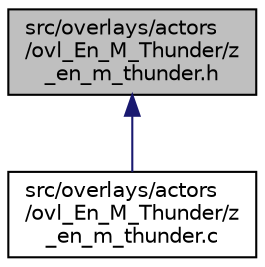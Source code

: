 digraph "src/overlays/actors/ovl_En_M_Thunder/z_en_m_thunder.h"
{
 // LATEX_PDF_SIZE
  edge [fontname="Helvetica",fontsize="10",labelfontname="Helvetica",labelfontsize="10"];
  node [fontname="Helvetica",fontsize="10",shape=record];
  Node1 [label="src/overlays/actors\l/ovl_En_M_Thunder/z\l_en_m_thunder.h",height=0.2,width=0.4,color="black", fillcolor="grey75", style="filled", fontcolor="black",tooltip=" "];
  Node1 -> Node2 [dir="back",color="midnightblue",fontsize="10",style="solid",fontname="Helvetica"];
  Node2 [label="src/overlays/actors\l/ovl_En_M_Thunder/z\l_en_m_thunder.c",height=0.2,width=0.4,color="black", fillcolor="white", style="filled",URL="$d7/dcb/z__en__m__thunder_8c.html",tooltip=" "];
}
